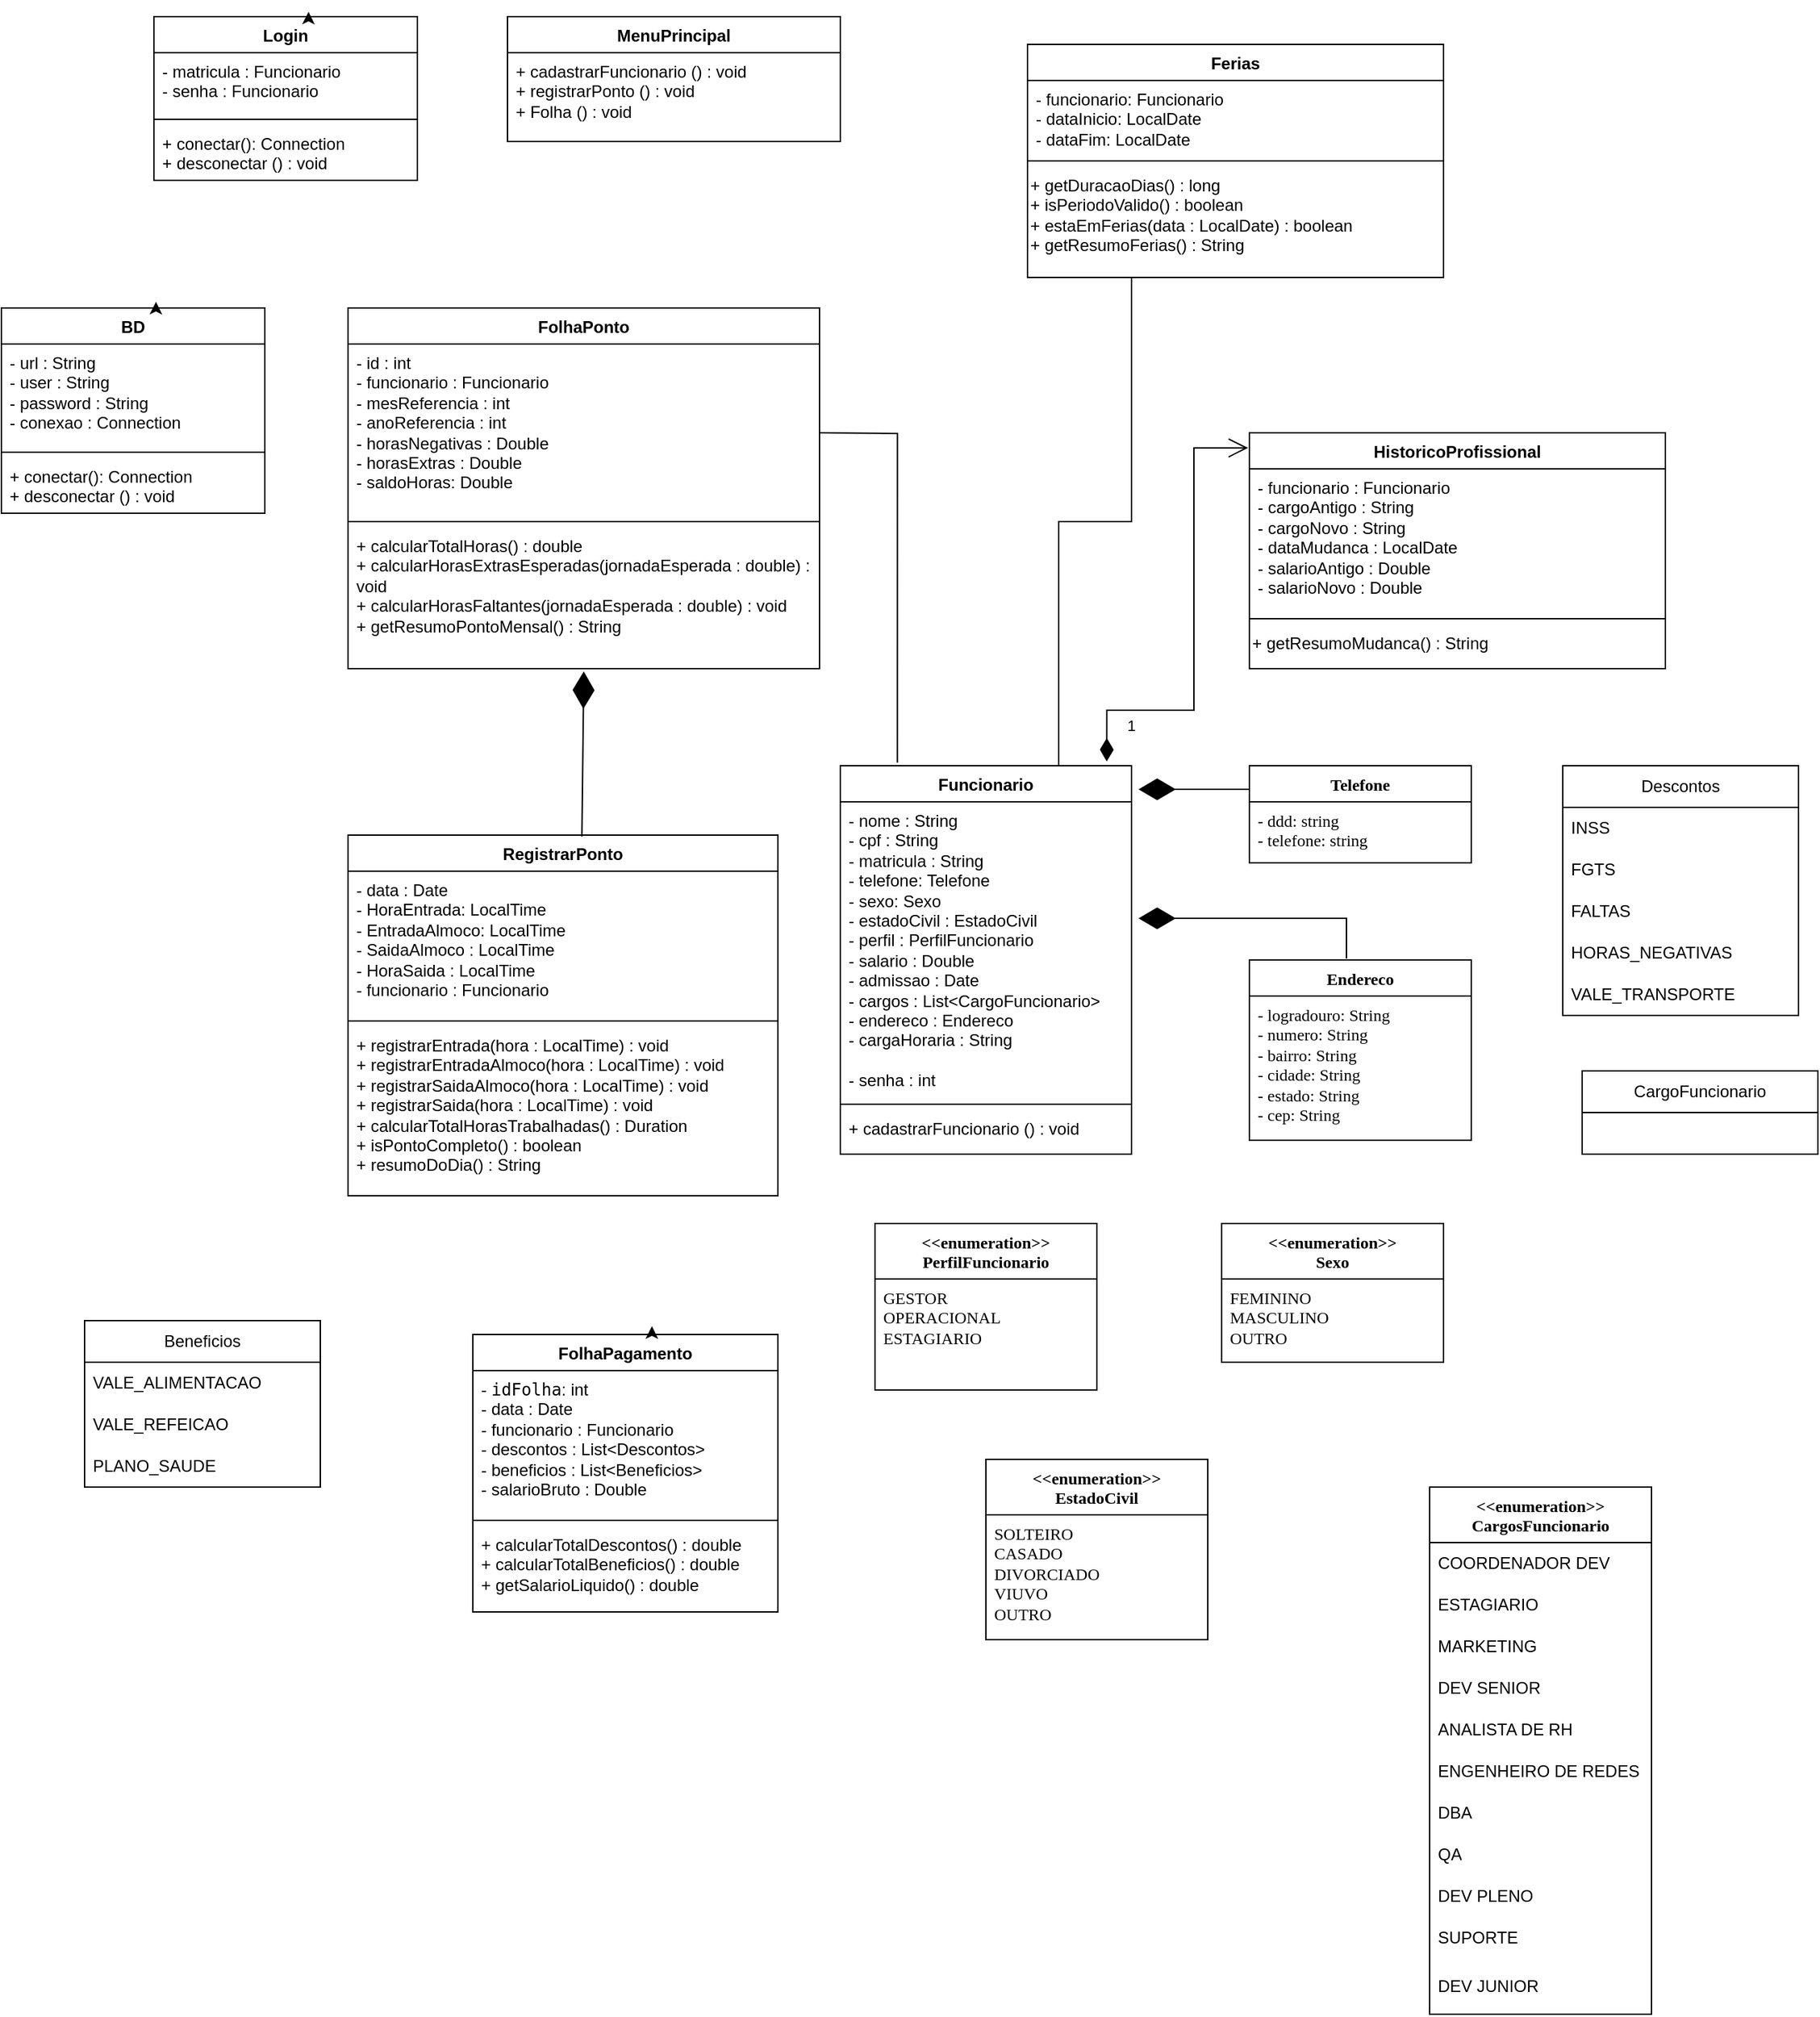 <mxfile version="27.1.3">
  <diagram name="Page-1" id="OlLUL_j-jiAq2gRQ2qnO">
    <mxGraphModel dx="1418" dy="1955" grid="1" gridSize="10" guides="1" tooltips="1" connect="1" arrows="1" fold="1" page="1" pageScale="1" pageWidth="827" pageHeight="1169" math="0" shadow="0">
      <root>
        <mxCell id="0" />
        <mxCell id="1" parent="0" />
        <mxCell id="1QEzw3IF1fQzTM4LyW4e-1" value="Funcionario" style="swimlane;fontStyle=1;align=center;verticalAlign=top;childLayout=stackLayout;horizontal=1;startSize=26;horizontalStack=0;resizeParent=1;resizeParentMax=0;resizeLast=0;collapsible=1;marginBottom=0;whiteSpace=wrap;html=1;" parent="1" vertex="1">
          <mxGeometry x="635" y="470" width="210" height="280" as="geometry">
            <mxRectangle x="414" y="440" width="100" height="30" as="alternateBounds" />
          </mxGeometry>
        </mxCell>
        <mxCell id="1QEzw3IF1fQzTM4LyW4e-2" value="- nome : String&lt;div&gt;- cpf : String&lt;/div&gt;&lt;div&gt;- matricula : String&lt;/div&gt;&lt;div&gt;- telefone: Telefone&lt;/div&gt;&lt;div&gt;- sexo: Sexo&lt;/div&gt;&lt;div&gt;- estadoCivil : EstadoCivil&lt;/div&gt;&lt;div&gt;- perfil : PerfilFuncionario&lt;/div&gt;&lt;div&gt;- salario : Double&lt;/div&gt;&lt;div&gt;- admissao : Date&lt;/div&gt;&lt;div&gt;- cargos : List&amp;lt;CargoFuncionario&amp;gt;&lt;/div&gt;&lt;div&gt;&lt;span style=&quot;background-color: transparent; color: light-dark(rgb(0, 0, 0), rgb(255, 255, 255));&quot;&gt;- endereco : Endereco&lt;/span&gt;&lt;/div&gt;&lt;div&gt;&lt;span style=&quot;background-color: transparent; color: light-dark(rgb(0, 0, 0), rgb(255, 255, 255));&quot;&gt;- cargaHoraria : String&lt;/span&gt;&lt;/div&gt;&lt;div&gt;&lt;br&gt;&lt;/div&gt;&lt;div&gt;- senha : int&lt;/div&gt;&lt;div&gt;&lt;br&gt;&lt;/div&gt;" style="text;strokeColor=none;fillColor=none;align=left;verticalAlign=top;spacingLeft=4;spacingRight=4;overflow=hidden;rotatable=0;points=[[0,0.5],[1,0.5]];portConstraint=eastwest;whiteSpace=wrap;html=1;" parent="1QEzw3IF1fQzTM4LyW4e-1" vertex="1">
          <mxGeometry y="26" width="210" height="214" as="geometry" />
        </mxCell>
        <mxCell id="1QEzw3IF1fQzTM4LyW4e-84" value="" style="line;strokeWidth=1;fillColor=none;align=left;verticalAlign=middle;spacingTop=-1;spacingLeft=3;spacingRight=3;rotatable=0;labelPosition=right;points=[];portConstraint=eastwest;strokeColor=inherit;" parent="1QEzw3IF1fQzTM4LyW4e-1" vertex="1">
          <mxGeometry y="240" width="210" height="8" as="geometry" />
        </mxCell>
        <mxCell id="1QEzw3IF1fQzTM4LyW4e-83" value="+ cadastrarFuncionario () : void" style="text;strokeColor=none;fillColor=none;align=left;verticalAlign=top;spacingLeft=4;spacingRight=4;overflow=hidden;rotatable=0;points=[[0,0.5],[1,0.5]];portConstraint=eastwest;whiteSpace=wrap;html=1;" parent="1QEzw3IF1fQzTM4LyW4e-1" vertex="1">
          <mxGeometry y="248" width="210" height="32" as="geometry" />
        </mxCell>
        <mxCell id="1QEzw3IF1fQzTM4LyW4e-3" value="RegistrarPonto" style="swimlane;fontStyle=1;align=center;verticalAlign=top;childLayout=stackLayout;horizontal=1;startSize=26;horizontalStack=0;resizeParent=1;resizeParentMax=0;resizeLast=0;collapsible=1;marginBottom=0;whiteSpace=wrap;html=1;" parent="1" vertex="1">
          <mxGeometry x="280" y="520" width="310" height="260" as="geometry" />
        </mxCell>
        <mxCell id="1QEzw3IF1fQzTM4LyW4e-4" value="&lt;div&gt;- data :&amp;nbsp;&lt;span style=&quot;background-color: transparent; color: light-dark(rgb(0, 0, 0), rgb(255, 255, 255));&quot;&gt;Date&lt;/span&gt;&lt;/div&gt;&lt;div&gt;- HoraEntrada: LocalTime&lt;/div&gt;&lt;div&gt;- EntradaAlmoco: LocalTime&lt;/div&gt;&lt;div&gt;- SaidaAlmoco : LocalTime&lt;/div&gt;&lt;div&gt;- HoraSaida : LocalTime&lt;/div&gt;&lt;div&gt;- funcionario : Funcionario&lt;/div&gt;" style="text;strokeColor=none;fillColor=none;align=left;verticalAlign=top;spacingLeft=4;spacingRight=4;overflow=hidden;rotatable=0;points=[[0,0.5],[1,0.5]];portConstraint=eastwest;whiteSpace=wrap;html=1;" parent="1QEzw3IF1fQzTM4LyW4e-3" vertex="1">
          <mxGeometry y="26" width="310" height="104" as="geometry" />
        </mxCell>
        <mxCell id="1QEzw3IF1fQzTM4LyW4e-75" value="" style="line;strokeWidth=1;fillColor=none;align=left;verticalAlign=middle;spacingTop=-1;spacingLeft=3;spacingRight=3;rotatable=0;labelPosition=right;points=[];portConstraint=eastwest;strokeColor=inherit;" parent="1QEzw3IF1fQzTM4LyW4e-3" vertex="1">
          <mxGeometry y="130" width="310" height="8" as="geometry" />
        </mxCell>
        <mxCell id="1QEzw3IF1fQzTM4LyW4e-74" value="&lt;div&gt;+ registrarEntrada(hora : LocalTime) : void&lt;/div&gt;&lt;div&gt;+ registrarEntradaAlmoco(hora : LocalTime) : void&lt;/div&gt;&lt;div&gt;+ registrarSaidaAlmoco(hora : LocalTime) : void&lt;/div&gt;&lt;div&gt;+ registrarSaida(hora : LocalTime) : void&lt;/div&gt;&lt;div&gt;+ calcularTotalHorasTrabalhadas() : Duration&lt;/div&gt;&lt;div&gt;&lt;span style=&quot;background-color: transparent; color: light-dark(rgb(0, 0, 0), rgb(255, 255, 255));&quot;&gt;+ isPontoCompleto() : boolean&lt;/span&gt;&lt;/div&gt;&lt;div&gt;+ resumoDoDia() : String&lt;/div&gt;" style="text;strokeColor=none;fillColor=none;align=left;verticalAlign=top;spacingLeft=4;spacingRight=4;overflow=hidden;rotatable=0;points=[[0,0.5],[1,0.5]];portConstraint=eastwest;whiteSpace=wrap;html=1;" parent="1QEzw3IF1fQzTM4LyW4e-3" vertex="1">
          <mxGeometry y="138" width="310" height="122" as="geometry" />
        </mxCell>
        <mxCell id="1QEzw3IF1fQzTM4LyW4e-5" value="MenuPrincipal" style="swimlane;fontStyle=1;align=center;verticalAlign=top;childLayout=stackLayout;horizontal=1;startSize=26;horizontalStack=0;resizeParent=1;resizeParentMax=0;resizeLast=0;collapsible=1;marginBottom=0;whiteSpace=wrap;html=1;" parent="1" vertex="1">
          <mxGeometry x="395" y="-70" width="240" height="90" as="geometry" />
        </mxCell>
        <mxCell id="1QEzw3IF1fQzTM4LyW4e-6" value="+ cadastrarFuncionario () : void&lt;div&gt;+ registrarPonto () : void&lt;/div&gt;&lt;div&gt;+ Folha () : void&lt;/div&gt;&lt;div&gt;&lt;div&gt;&lt;br&gt;&lt;/div&gt;&lt;/div&gt;" style="text;strokeColor=none;fillColor=none;align=left;verticalAlign=top;spacingLeft=4;spacingRight=4;overflow=hidden;rotatable=0;points=[[0,0.5],[1,0.5]];portConstraint=eastwest;whiteSpace=wrap;html=1;" parent="1QEzw3IF1fQzTM4LyW4e-5" vertex="1">
          <mxGeometry y="26" width="240" height="64" as="geometry" />
        </mxCell>
        <mxCell id="1QEzw3IF1fQzTM4LyW4e-7" value="BD" style="swimlane;fontStyle=1;align=center;verticalAlign=top;childLayout=stackLayout;horizontal=1;startSize=26;horizontalStack=0;resizeParent=1;resizeParentMax=0;resizeLast=0;collapsible=1;marginBottom=0;whiteSpace=wrap;html=1;" parent="1" vertex="1">
          <mxGeometry x="30" y="140" width="190" height="148" as="geometry" />
        </mxCell>
        <mxCell id="1QEzw3IF1fQzTM4LyW4e-8" value="- url : String&amp;nbsp;&lt;div&gt;- user : String&lt;/div&gt;&lt;div&gt;- password : String&lt;/div&gt;&lt;div&gt;- conexao : Connection&lt;/div&gt;" style="text;strokeColor=none;fillColor=none;align=left;verticalAlign=top;spacingLeft=4;spacingRight=4;overflow=hidden;rotatable=0;points=[[0,0.5],[1,0.5]];portConstraint=eastwest;whiteSpace=wrap;html=1;" parent="1QEzw3IF1fQzTM4LyW4e-7" vertex="1">
          <mxGeometry y="26" width="190" height="74" as="geometry" />
        </mxCell>
        <mxCell id="1QEzw3IF1fQzTM4LyW4e-9" value="" style="line;strokeWidth=1;fillColor=none;align=left;verticalAlign=middle;spacingTop=-1;spacingLeft=3;spacingRight=3;rotatable=0;labelPosition=right;points=[];portConstraint=eastwest;strokeColor=inherit;" parent="1QEzw3IF1fQzTM4LyW4e-7" vertex="1">
          <mxGeometry y="100" width="190" height="8" as="geometry" />
        </mxCell>
        <mxCell id="1QEzw3IF1fQzTM4LyW4e-10" value="" style="line;strokeWidth=1;fillColor=none;align=left;verticalAlign=middle;spacingTop=-1;spacingLeft=3;spacingRight=3;rotatable=0;labelPosition=right;points=[];portConstraint=eastwest;strokeColor=inherit;" parent="1QEzw3IF1fQzTM4LyW4e-7" vertex="1">
          <mxGeometry y="108" width="190" as="geometry" />
        </mxCell>
        <mxCell id="1QEzw3IF1fQzTM4LyW4e-11" value="+ conectar(): Connection&lt;div&gt;+ desconectar () : void&lt;/div&gt;" style="text;strokeColor=none;fillColor=none;align=left;verticalAlign=top;spacingLeft=4;spacingRight=4;overflow=hidden;rotatable=0;points=[[0,0.5],[1,0.5]];portConstraint=eastwest;whiteSpace=wrap;html=1;" parent="1QEzw3IF1fQzTM4LyW4e-7" vertex="1">
          <mxGeometry y="108" width="190" height="40" as="geometry" />
        </mxCell>
        <mxCell id="1QEzw3IF1fQzTM4LyW4e-14" style="edgeStyle=orthogonalEdgeStyle;rounded=0;orthogonalLoop=1;jettySize=auto;html=1;exitX=0.5;exitY=0;exitDx=0;exitDy=0;entryX=0.587;entryY=-0.03;entryDx=0;entryDy=0;entryPerimeter=0;" parent="1" source="1QEzw3IF1fQzTM4LyW4e-7" target="1QEzw3IF1fQzTM4LyW4e-7" edge="1">
          <mxGeometry relative="1" as="geometry" />
        </mxCell>
        <mxCell id="1QEzw3IF1fQzTM4LyW4e-15" value="Telefone" style="swimlane;fontStyle=1;align=center;verticalAlign=top;childLayout=stackLayout;horizontal=1;startSize=26;horizontalStack=0;resizeParent=1;resizeParentMax=0;resizeLast=0;collapsible=1;marginBottom=0;whiteSpace=wrap;html=1;fontFamily=Tahoma;fontColor=default;labelBackgroundColor=none;labelBorderColor=none;" parent="1" vertex="1">
          <mxGeometry x="929.999" y="470" width="160" height="70" as="geometry" />
        </mxCell>
        <mxCell id="1QEzw3IF1fQzTM4LyW4e-16" value="- ddd: string&lt;div&gt;- telefone: string&lt;/div&gt;" style="text;strokeColor=none;fillColor=none;align=left;verticalAlign=top;spacingLeft=4;spacingRight=4;overflow=hidden;rotatable=0;points=[[0,0.5],[1,0.5]];portConstraint=eastwest;whiteSpace=wrap;html=1;fontFamily=Tahoma;fontColor=default;labelBackgroundColor=none;labelBorderColor=none;" parent="1QEzw3IF1fQzTM4LyW4e-15" vertex="1">
          <mxGeometry y="26" width="160" height="44" as="geometry" />
        </mxCell>
        <mxCell id="1QEzw3IF1fQzTM4LyW4e-17" value="Endereco" style="swimlane;fontStyle=1;align=center;verticalAlign=top;childLayout=stackLayout;horizontal=1;startSize=26;horizontalStack=0;resizeParent=1;resizeParentMax=0;resizeLast=0;collapsible=1;marginBottom=0;whiteSpace=wrap;html=1;fontFamily=Tahoma;fontColor=default;labelBackgroundColor=none;labelBorderColor=none;" parent="1" vertex="1">
          <mxGeometry x="929.999" y="610" width="160" height="130" as="geometry" />
        </mxCell>
        <mxCell id="1QEzw3IF1fQzTM4LyW4e-18" value="&lt;div&gt;- logradouro: String&amp;nbsp;&amp;nbsp;&lt;/div&gt;&lt;div&gt;- numero: String&amp;nbsp;&amp;nbsp;&lt;/div&gt;&lt;div&gt;- bairro: String&amp;nbsp;&amp;nbsp;&lt;/div&gt;&lt;div&gt;- cidade: String&amp;nbsp;&amp;nbsp;&lt;/div&gt;&lt;div&gt;- estado: String&amp;nbsp;&amp;nbsp;&lt;/div&gt;&lt;div&gt;- cep: String&amp;nbsp;&amp;nbsp;&lt;/div&gt;" style="text;strokeColor=none;fillColor=none;align=left;verticalAlign=top;spacingLeft=4;spacingRight=4;overflow=hidden;rotatable=0;points=[[0,0.5],[1,0.5]];portConstraint=eastwest;whiteSpace=wrap;html=1;fontFamily=Tahoma;fontColor=default;labelBackgroundColor=none;labelBorderColor=none;" parent="1QEzw3IF1fQzTM4LyW4e-17" vertex="1">
          <mxGeometry y="26" width="160" height="104" as="geometry" />
        </mxCell>
        <mxCell id="1QEzw3IF1fQzTM4LyW4e-19" value="&amp;lt;&amp;lt;enumeration&amp;gt;&amp;gt;&lt;div&gt;PerfilFuncionario&lt;/div&gt;" style="swimlane;fontStyle=1;align=center;verticalAlign=top;childLayout=stackLayout;horizontal=1;startSize=40;horizontalStack=0;resizeParent=1;resizeParentMax=0;resizeLast=0;collapsible=1;marginBottom=0;whiteSpace=wrap;html=1;fontFamily=Tahoma;fontColor=default;labelBackgroundColor=none;labelBorderColor=none;" parent="1" vertex="1">
          <mxGeometry x="660" y="800" width="160" height="120" as="geometry" />
        </mxCell>
        <mxCell id="1QEzw3IF1fQzTM4LyW4e-20" value="GESTOR&lt;div&gt;OPERACIONAL&lt;/div&gt;&lt;div&gt;ESTAGIARIO&lt;/div&gt;" style="text;strokeColor=none;fillColor=none;align=left;verticalAlign=top;spacingLeft=4;spacingRight=4;overflow=hidden;rotatable=0;points=[[0,0.5],[1,0.5]];portConstraint=eastwest;whiteSpace=wrap;html=1;fontFamily=Tahoma;fontColor=default;labelBackgroundColor=none;labelBorderColor=none;" parent="1QEzw3IF1fQzTM4LyW4e-19" vertex="1">
          <mxGeometry y="40" width="160" height="80" as="geometry" />
        </mxCell>
        <mxCell id="1QEzw3IF1fQzTM4LyW4e-21" value="&amp;lt;&amp;lt;enumeration&amp;gt;&amp;gt;&lt;div&gt;EstadoCivil&lt;/div&gt;" style="swimlane;fontStyle=1;align=center;verticalAlign=top;childLayout=stackLayout;horizontal=1;startSize=40;horizontalStack=0;resizeParent=1;resizeParentMax=0;resizeLast=0;collapsible=1;marginBottom=0;whiteSpace=wrap;html=1;fontFamily=Tahoma;fontColor=default;labelBackgroundColor=none;labelBorderColor=none;" parent="1" vertex="1">
          <mxGeometry x="740" y="970" width="160" height="130" as="geometry" />
        </mxCell>
        <mxCell id="1QEzw3IF1fQzTM4LyW4e-22" value="SOLTEIRO&lt;div&gt;CASADO&lt;/div&gt;&lt;div&gt;DIVORCIADO&lt;/div&gt;&lt;div&gt;VIUVO&lt;/div&gt;&lt;div&gt;OUTRO&lt;/div&gt;&lt;div&gt;&lt;br&gt;&lt;/div&gt;" style="text;strokeColor=none;fillColor=none;align=left;verticalAlign=top;spacingLeft=4;spacingRight=4;overflow=hidden;rotatable=0;points=[[0,0.5],[1,0.5]];portConstraint=eastwest;whiteSpace=wrap;html=1;fontFamily=Tahoma;fontColor=default;labelBackgroundColor=none;labelBorderColor=none;" parent="1QEzw3IF1fQzTM4LyW4e-21" vertex="1">
          <mxGeometry y="40" width="160" height="90" as="geometry" />
        </mxCell>
        <mxCell id="1QEzw3IF1fQzTM4LyW4e-23" value="&amp;lt;&amp;lt;enumeration&amp;gt;&amp;gt;&lt;div&gt;Sexo&lt;/div&gt;" style="swimlane;fontStyle=1;align=center;verticalAlign=top;childLayout=stackLayout;horizontal=1;startSize=40;horizontalStack=0;resizeParent=1;resizeParentMax=0;resizeLast=0;collapsible=1;marginBottom=0;whiteSpace=wrap;html=1;fontFamily=Tahoma;fontColor=default;labelBackgroundColor=none;labelBorderColor=none;" parent="1" vertex="1">
          <mxGeometry x="910" y="800" width="160" height="100" as="geometry" />
        </mxCell>
        <mxCell id="1QEzw3IF1fQzTM4LyW4e-24" value="FEMININO&lt;div&gt;MASCULINO&lt;/div&gt;&lt;div&gt;OUTRO&lt;/div&gt;" style="text;strokeColor=none;fillColor=none;align=left;verticalAlign=top;spacingLeft=4;spacingRight=4;overflow=hidden;rotatable=0;points=[[0,0.5],[1,0.5]];portConstraint=eastwest;whiteSpace=wrap;html=1;fontFamily=Tahoma;fontColor=default;labelBackgroundColor=none;labelBorderColor=none;" parent="1QEzw3IF1fQzTM4LyW4e-23" vertex="1">
          <mxGeometry y="40" width="160" height="60" as="geometry" />
        </mxCell>
        <mxCell id="1QEzw3IF1fQzTM4LyW4e-25" value="Login" style="swimlane;fontStyle=1;align=center;verticalAlign=top;childLayout=stackLayout;horizontal=1;startSize=26;horizontalStack=0;resizeParent=1;resizeParentMax=0;resizeLast=0;collapsible=1;marginBottom=0;whiteSpace=wrap;html=1;" parent="1" vertex="1">
          <mxGeometry x="140" y="-70" width="190" height="118" as="geometry" />
        </mxCell>
        <mxCell id="1QEzw3IF1fQzTM4LyW4e-26" value="- matricula : Funcionario&lt;div&gt;- senha : Funcionario&lt;/div&gt;" style="text;strokeColor=none;fillColor=none;align=left;verticalAlign=top;spacingLeft=4;spacingRight=4;overflow=hidden;rotatable=0;points=[[0,0.5],[1,0.5]];portConstraint=eastwest;whiteSpace=wrap;html=1;" parent="1QEzw3IF1fQzTM4LyW4e-25" vertex="1">
          <mxGeometry y="26" width="190" height="44" as="geometry" />
        </mxCell>
        <mxCell id="1QEzw3IF1fQzTM4LyW4e-27" value="" style="line;strokeWidth=1;fillColor=none;align=left;verticalAlign=middle;spacingTop=-1;spacingLeft=3;spacingRight=3;rotatable=0;labelPosition=right;points=[];portConstraint=eastwest;strokeColor=inherit;" parent="1QEzw3IF1fQzTM4LyW4e-25" vertex="1">
          <mxGeometry y="70" width="190" height="8" as="geometry" />
        </mxCell>
        <mxCell id="1QEzw3IF1fQzTM4LyW4e-28" value="" style="line;strokeWidth=1;fillColor=none;align=left;verticalAlign=middle;spacingTop=-1;spacingLeft=3;spacingRight=3;rotatable=0;labelPosition=right;points=[];portConstraint=eastwest;strokeColor=inherit;" parent="1QEzw3IF1fQzTM4LyW4e-25" vertex="1">
          <mxGeometry y="78" width="190" as="geometry" />
        </mxCell>
        <mxCell id="1QEzw3IF1fQzTM4LyW4e-29" value="+ conectar(): Connection&lt;div&gt;+ desconectar () : void&lt;/div&gt;" style="text;strokeColor=none;fillColor=none;align=left;verticalAlign=top;spacingLeft=4;spacingRight=4;overflow=hidden;rotatable=0;points=[[0,0.5],[1,0.5]];portConstraint=eastwest;whiteSpace=wrap;html=1;" parent="1QEzw3IF1fQzTM4LyW4e-25" vertex="1">
          <mxGeometry y="78" width="190" height="40" as="geometry" />
        </mxCell>
        <mxCell id="1QEzw3IF1fQzTM4LyW4e-30" style="edgeStyle=orthogonalEdgeStyle;rounded=0;orthogonalLoop=1;jettySize=auto;html=1;exitX=0.5;exitY=0;exitDx=0;exitDy=0;entryX=0.587;entryY=-0.03;entryDx=0;entryDy=0;entryPerimeter=0;" parent="1" source="1QEzw3IF1fQzTM4LyW4e-25" target="1QEzw3IF1fQzTM4LyW4e-25" edge="1">
          <mxGeometry relative="1" as="geometry" />
        </mxCell>
        <mxCell id="1QEzw3IF1fQzTM4LyW4e-31" value="CargoFuncionario" style="swimlane;fontStyle=0;childLayout=stackLayout;horizontal=1;startSize=30;horizontalStack=0;resizeParent=1;resizeParentMax=0;resizeLast=0;collapsible=1;marginBottom=0;whiteSpace=wrap;html=1;" parent="1" vertex="1">
          <mxGeometry x="1170" y="690" width="170" height="60" as="geometry" />
        </mxCell>
        <mxCell id="1QEzw3IF1fQzTM4LyW4e-43" value="FolhaPagamento" style="swimlane;fontStyle=1;align=center;verticalAlign=top;childLayout=stackLayout;horizontal=1;startSize=26;horizontalStack=0;resizeParent=1;resizeParentMax=0;resizeLast=0;collapsible=1;marginBottom=0;whiteSpace=wrap;html=1;" parent="1" vertex="1">
          <mxGeometry x="370" y="880.0" width="220" height="200" as="geometry" />
        </mxCell>
        <mxCell id="1QEzw3IF1fQzTM4LyW4e-55" value="-&amp;nbsp;&lt;code data-end=&quot;777&quot; data-start=&quot;768&quot;&gt;idFolha&lt;/code&gt;: int&lt;div&gt;- data : Date&lt;/div&gt;&lt;div&gt;- funcionario : Funcionario&lt;/div&gt;&lt;div&gt;&lt;span style=&quot;background-color: transparent; color: light-dark(rgb(0, 0, 0), rgb(255, 255, 255));&quot;&gt;- descontos : List&amp;lt;Descontos&amp;gt;&lt;/span&gt;&lt;/div&gt;&lt;div&gt;- beneficios : List&amp;lt;Beneficios&amp;gt;&lt;/div&gt;&lt;div&gt;- salarioBruto : Double&lt;/div&gt;" style="text;strokeColor=none;fillColor=none;align=left;verticalAlign=top;spacingLeft=4;spacingRight=4;overflow=hidden;rotatable=0;points=[[0,0.5],[1,0.5]];portConstraint=eastwest;whiteSpace=wrap;html=1;" parent="1QEzw3IF1fQzTM4LyW4e-43" vertex="1">
          <mxGeometry y="26" width="220" height="104" as="geometry" />
        </mxCell>
        <mxCell id="1QEzw3IF1fQzTM4LyW4e-45" value="" style="line;strokeWidth=1;fillColor=none;align=left;verticalAlign=middle;spacingTop=-1;spacingLeft=3;spacingRight=3;rotatable=0;labelPosition=right;points=[];portConstraint=eastwest;strokeColor=inherit;" parent="1QEzw3IF1fQzTM4LyW4e-43" vertex="1">
          <mxGeometry y="130" width="220" height="8" as="geometry" />
        </mxCell>
        <mxCell id="1QEzw3IF1fQzTM4LyW4e-46" value="" style="line;strokeWidth=1;fillColor=none;align=left;verticalAlign=middle;spacingTop=-1;spacingLeft=3;spacingRight=3;rotatable=0;labelPosition=right;points=[];portConstraint=eastwest;strokeColor=inherit;" parent="1QEzw3IF1fQzTM4LyW4e-43" vertex="1">
          <mxGeometry y="138" width="220" as="geometry" />
        </mxCell>
        <mxCell id="1QEzw3IF1fQzTM4LyW4e-47" value="&lt;div&gt;+ calcularTotalDescontos() : double&lt;/div&gt;&lt;div&gt;+ calcularTotalBeneficios() : double&lt;/div&gt;&lt;div&gt;+ getSalarioLiquido() : double&lt;/div&gt;" style="text;strokeColor=none;fillColor=none;align=left;verticalAlign=top;spacingLeft=4;spacingRight=4;overflow=hidden;rotatable=0;points=[[0,0.5],[1,0.5]];portConstraint=eastwest;whiteSpace=wrap;html=1;" parent="1QEzw3IF1fQzTM4LyW4e-43" vertex="1">
          <mxGeometry y="138" width="220" height="62" as="geometry" />
        </mxCell>
        <mxCell id="1QEzw3IF1fQzTM4LyW4e-48" style="edgeStyle=orthogonalEdgeStyle;rounded=0;orthogonalLoop=1;jettySize=auto;html=1;exitX=0.5;exitY=0;exitDx=0;exitDy=0;entryX=0.587;entryY=-0.03;entryDx=0;entryDy=0;entryPerimeter=0;" parent="1" source="1QEzw3IF1fQzTM4LyW4e-43" target="1QEzw3IF1fQzTM4LyW4e-43" edge="1">
          <mxGeometry relative="1" as="geometry" />
        </mxCell>
        <mxCell id="1QEzw3IF1fQzTM4LyW4e-56" value="Beneficios" style="swimlane;fontStyle=0;childLayout=stackLayout;horizontal=1;startSize=30;horizontalStack=0;resizeParent=1;resizeParentMax=0;resizeLast=0;collapsible=1;marginBottom=0;whiteSpace=wrap;html=1;" parent="1" vertex="1">
          <mxGeometry x="90" y="870" width="170" height="120" as="geometry" />
        </mxCell>
        <mxCell id="1QEzw3IF1fQzTM4LyW4e-61" value="VALE_ALIMENTACAO" style="text;strokeColor=none;fillColor=none;align=left;verticalAlign=middle;spacingLeft=4;spacingRight=4;overflow=hidden;points=[[0,0.5],[1,0.5]];portConstraint=eastwest;rotatable=0;whiteSpace=wrap;html=1;" parent="1QEzw3IF1fQzTM4LyW4e-56" vertex="1">
          <mxGeometry y="30" width="170" height="30" as="geometry" />
        </mxCell>
        <mxCell id="1QEzw3IF1fQzTM4LyW4e-62" value="VALE_REFEICAO" style="text;strokeColor=none;fillColor=none;align=left;verticalAlign=middle;spacingLeft=4;spacingRight=4;overflow=hidden;points=[[0,0.5],[1,0.5]];portConstraint=eastwest;rotatable=0;whiteSpace=wrap;html=1;" parent="1QEzw3IF1fQzTM4LyW4e-56" vertex="1">
          <mxGeometry y="60" width="170" height="30" as="geometry" />
        </mxCell>
        <mxCell id="1QEzw3IF1fQzTM4LyW4e-64" value="PLANO_SAUDE" style="text;strokeColor=none;fillColor=none;align=left;verticalAlign=middle;spacingLeft=4;spacingRight=4;overflow=hidden;points=[[0,0.5],[1,0.5]];portConstraint=eastwest;rotatable=0;whiteSpace=wrap;html=1;" parent="1QEzw3IF1fQzTM4LyW4e-56" vertex="1">
          <mxGeometry y="90" width="170" height="30" as="geometry" />
        </mxCell>
        <mxCell id="1QEzw3IF1fQzTM4LyW4e-68" value="Descontos" style="swimlane;fontStyle=0;childLayout=stackLayout;horizontal=1;startSize=30;horizontalStack=0;resizeParent=1;resizeParentMax=0;resizeLast=0;collapsible=1;marginBottom=0;whiteSpace=wrap;html=1;" parent="1" vertex="1">
          <mxGeometry x="1156" y="470" width="170" height="180" as="geometry" />
        </mxCell>
        <mxCell id="1QEzw3IF1fQzTM4LyW4e-69" value="INSS" style="text;strokeColor=none;fillColor=none;align=left;verticalAlign=middle;spacingLeft=4;spacingRight=4;overflow=hidden;points=[[0,0.5],[1,0.5]];portConstraint=eastwest;rotatable=0;whiteSpace=wrap;html=1;" parent="1QEzw3IF1fQzTM4LyW4e-68" vertex="1">
          <mxGeometry y="30" width="170" height="30" as="geometry" />
        </mxCell>
        <mxCell id="1QEzw3IF1fQzTM4LyW4e-70" value="FGTS" style="text;strokeColor=none;fillColor=none;align=left;verticalAlign=middle;spacingLeft=4;spacingRight=4;overflow=hidden;points=[[0,0.5],[1,0.5]];portConstraint=eastwest;rotatable=0;whiteSpace=wrap;html=1;" parent="1QEzw3IF1fQzTM4LyW4e-68" vertex="1">
          <mxGeometry y="60" width="170" height="30" as="geometry" />
        </mxCell>
        <mxCell id="1QEzw3IF1fQzTM4LyW4e-71" value="FALTAS" style="text;strokeColor=none;fillColor=none;align=left;verticalAlign=middle;spacingLeft=4;spacingRight=4;overflow=hidden;points=[[0,0.5],[1,0.5]];portConstraint=eastwest;rotatable=0;whiteSpace=wrap;html=1;" parent="1QEzw3IF1fQzTM4LyW4e-68" vertex="1">
          <mxGeometry y="90" width="170" height="30" as="geometry" />
        </mxCell>
        <mxCell id="1QEzw3IF1fQzTM4LyW4e-73" value="HORAS_NEGATIVAS" style="text;strokeColor=none;fillColor=none;align=left;verticalAlign=middle;spacingLeft=4;spacingRight=4;overflow=hidden;points=[[0,0.5],[1,0.5]];portConstraint=eastwest;rotatable=0;whiteSpace=wrap;html=1;" parent="1QEzw3IF1fQzTM4LyW4e-68" vertex="1">
          <mxGeometry y="120" width="170" height="30" as="geometry" />
        </mxCell>
        <mxCell id="-fNFqwZw_bHxi4s_tp74-3" value="VALE_TRANSPORTE" style="text;strokeColor=none;fillColor=none;align=left;verticalAlign=middle;spacingLeft=4;spacingRight=4;overflow=hidden;points=[[0,0.5],[1,0.5]];portConstraint=eastwest;rotatable=0;whiteSpace=wrap;html=1;" parent="1QEzw3IF1fQzTM4LyW4e-68" vertex="1">
          <mxGeometry y="150" width="170" height="30" as="geometry" />
        </mxCell>
        <mxCell id="1QEzw3IF1fQzTM4LyW4e-85" value="Ferias" style="swimlane;fontStyle=1;align=center;verticalAlign=top;childLayout=stackLayout;horizontal=1;startSize=26;horizontalStack=0;resizeParent=1;resizeParentMax=0;resizeLast=0;collapsible=1;marginBottom=0;whiteSpace=wrap;html=1;" parent="1" vertex="1">
          <mxGeometry x="770" y="-50" width="300" height="168" as="geometry" />
        </mxCell>
        <mxCell id="1QEzw3IF1fQzTM4LyW4e-86" value="- funcionario: Funcionario&lt;div&gt;-&amp;nbsp;dataInicio: LocalDate&lt;/div&gt;&lt;div&gt;-&amp;nbsp;dataFim: LocalDate&lt;/div&gt;" style="text;strokeColor=none;fillColor=none;align=left;verticalAlign=top;spacingLeft=4;spacingRight=4;overflow=hidden;rotatable=0;points=[[0,0.5],[1,0.5]];portConstraint=eastwest;whiteSpace=wrap;html=1;" parent="1QEzw3IF1fQzTM4LyW4e-85" vertex="1">
          <mxGeometry y="26" width="300" height="54" as="geometry" />
        </mxCell>
        <mxCell id="1QEzw3IF1fQzTM4LyW4e-87" value="" style="line;strokeWidth=1;fillColor=none;align=left;verticalAlign=middle;spacingTop=-1;spacingLeft=3;spacingRight=3;rotatable=0;labelPosition=right;points=[];portConstraint=eastwest;strokeColor=inherit;" parent="1QEzw3IF1fQzTM4LyW4e-85" vertex="1">
          <mxGeometry y="80" width="300" height="8" as="geometry" />
        </mxCell>
        <mxCell id="1QEzw3IF1fQzTM4LyW4e-89" value="+ getDuracaoDias() : long&#xa;+ isPeriodoValido() : boolean&#xa;+ estaEmFerias(data : LocalDate) : boolean&#xa;+ getResumoFerias() : String" style="text;whiteSpace=wrap;" parent="1QEzw3IF1fQzTM4LyW4e-85" vertex="1">
          <mxGeometry y="88" width="300" height="80" as="geometry" />
        </mxCell>
        <mxCell id="1QEzw3IF1fQzTM4LyW4e-90" value="&lt;div&gt;HistoricoProfissional&lt;/div&gt;" style="swimlane;fontStyle=1;align=center;verticalAlign=top;childLayout=stackLayout;horizontal=1;startSize=26;horizontalStack=0;resizeParent=1;resizeParentMax=0;resizeLast=0;collapsible=1;marginBottom=0;whiteSpace=wrap;html=1;" parent="1" vertex="1">
          <mxGeometry x="930" y="230" width="300" height="170" as="geometry" />
        </mxCell>
        <mxCell id="1QEzw3IF1fQzTM4LyW4e-91" value="&lt;div&gt;- funcionario : Funcionario&lt;/div&gt;&lt;div&gt;- cargoAntigo : String&lt;/div&gt;&lt;div&gt;- cargoNovo : String&lt;/div&gt;&lt;div&gt;- dataMudanca : LocalDate&lt;/div&gt;&lt;div&gt;- salarioAntigo : Double&lt;/div&gt;&lt;div&gt;- salarioNovo : Double&lt;/div&gt;" style="text;strokeColor=none;fillColor=none;align=left;verticalAlign=top;spacingLeft=4;spacingRight=4;overflow=hidden;rotatable=0;points=[[0,0.5],[1,0.5]];portConstraint=eastwest;whiteSpace=wrap;html=1;" parent="1QEzw3IF1fQzTM4LyW4e-90" vertex="1">
          <mxGeometry y="26" width="300" height="104" as="geometry" />
        </mxCell>
        <mxCell id="1QEzw3IF1fQzTM4LyW4e-92" value="" style="line;strokeWidth=1;fillColor=none;align=left;verticalAlign=middle;spacingTop=-1;spacingLeft=3;spacingRight=3;rotatable=0;labelPosition=right;points=[];portConstraint=eastwest;strokeColor=inherit;" parent="1QEzw3IF1fQzTM4LyW4e-90" vertex="1">
          <mxGeometry y="130" width="300" height="8" as="geometry" />
        </mxCell>
        <mxCell id="1QEzw3IF1fQzTM4LyW4e-93" value="+ getResumoMudanca() : String" style="text;whiteSpace=wrap;" parent="1QEzw3IF1fQzTM4LyW4e-90" vertex="1">
          <mxGeometry y="138" width="300" height="32" as="geometry" />
        </mxCell>
        <mxCell id="1QEzw3IF1fQzTM4LyW4e-94" value="FolhaPonto" style="swimlane;fontStyle=1;align=center;verticalAlign=top;childLayout=stackLayout;horizontal=1;startSize=26;horizontalStack=0;resizeParent=1;resizeParentMax=0;resizeLast=0;collapsible=1;marginBottom=0;whiteSpace=wrap;html=1;" parent="1" vertex="1">
          <mxGeometry x="280" y="140" width="340" height="260" as="geometry" />
        </mxCell>
        <mxCell id="1QEzw3IF1fQzTM4LyW4e-95" value="&lt;div&gt;- id : int&lt;/div&gt;&lt;div&gt;- funcionario : Funcionario&lt;/div&gt;&lt;div&gt;- mesReferencia : int&lt;/div&gt;&lt;div&gt;- anoReferencia : int&lt;/div&gt;&lt;div&gt;&lt;span style=&quot;background-color: transparent; color: light-dark(rgb(0, 0, 0), rgb(255, 255, 255));&quot;&gt;- horasNegativas : Double&lt;/span&gt;&lt;/div&gt;&lt;div&gt;&lt;div&gt;&lt;span style=&quot;background-color: transparent; color: light-dark(rgb(0, 0, 0), rgb(255, 255, 255));&quot;&gt;- horasExtras : Double&lt;/span&gt;&lt;/div&gt;&lt;div&gt;&lt;span style=&quot;background-color: transparent; color: light-dark(rgb(0, 0, 0), rgb(255, 255, 255));&quot;&gt;-&amp;nbsp;&lt;/span&gt;&lt;span style=&quot;background-color: transparent; color: light-dark(rgb(0, 0, 0), rgb(255, 255, 255));&quot;&gt;saldoHoras: Double&lt;/span&gt;&lt;/div&gt;&lt;/div&gt;" style="text;strokeColor=none;fillColor=none;align=left;verticalAlign=top;spacingLeft=4;spacingRight=4;overflow=hidden;rotatable=0;points=[[0,0.5],[1,0.5]];portConstraint=eastwest;whiteSpace=wrap;html=1;" parent="1QEzw3IF1fQzTM4LyW4e-94" vertex="1">
          <mxGeometry y="26" width="340" height="124" as="geometry" />
        </mxCell>
        <mxCell id="1QEzw3IF1fQzTM4LyW4e-96" value="" style="line;strokeWidth=1;fillColor=none;align=left;verticalAlign=middle;spacingTop=-1;spacingLeft=3;spacingRight=3;rotatable=0;labelPosition=right;points=[];portConstraint=eastwest;strokeColor=inherit;" parent="1QEzw3IF1fQzTM4LyW4e-94" vertex="1">
          <mxGeometry y="150" width="340" height="8" as="geometry" />
        </mxCell>
        <mxCell id="1QEzw3IF1fQzTM4LyW4e-97" value="&lt;div&gt;+ calcularTotalHoras() : double&lt;/div&gt;&lt;div&gt;+ calcularHorasExtrasEsperadas(jornadaEsperada : double) : void&lt;/div&gt;&lt;div&gt;+ calcularHorasFaltantes(jornadaEsperada : double) : void&lt;/div&gt;&lt;div&gt;+ getResumoPontoMensal() : String&lt;/div&gt;" style="text;strokeColor=none;fillColor=none;align=left;verticalAlign=top;spacingLeft=4;spacingRight=4;overflow=hidden;rotatable=0;points=[[0,0.5],[1,0.5]];portConstraint=eastwest;whiteSpace=wrap;html=1;" parent="1QEzw3IF1fQzTM4LyW4e-94" vertex="1">
          <mxGeometry y="158" width="340" height="102" as="geometry" />
        </mxCell>
        <mxCell id="1QEzw3IF1fQzTM4LyW4e-98" value="" style="endArrow=none;html=1;edgeStyle=orthogonalEdgeStyle;rounded=0;entryX=0.196;entryY=-0.008;entryDx=0;entryDy=0;entryPerimeter=0;" parent="1" target="1QEzw3IF1fQzTM4LyW4e-1" edge="1">
          <mxGeometry relative="1" as="geometry">
            <mxPoint x="620" y="230" as="sourcePoint" />
            <mxPoint x="780" y="230" as="targetPoint" />
          </mxGeometry>
        </mxCell>
        <mxCell id="1QEzw3IF1fQzTM4LyW4e-101" value="" style="endArrow=diamondThin;endFill=1;endSize=24;html=1;rounded=0;entryX=0.5;entryY=1.02;entryDx=0;entryDy=0;entryPerimeter=0;exitX=0.544;exitY=0.004;exitDx=0;exitDy=0;exitPerimeter=0;" parent="1" source="1QEzw3IF1fQzTM4LyW4e-3" target="1QEzw3IF1fQzTM4LyW4e-97" edge="1">
          <mxGeometry width="160" relative="1" as="geometry">
            <mxPoint x="280" y="490" as="sourcePoint" />
            <mxPoint x="440" y="490" as="targetPoint" />
          </mxGeometry>
        </mxCell>
        <mxCell id="1QEzw3IF1fQzTM4LyW4e-104" value="" style="endArrow=diamondThin;endFill=1;endSize=24;html=1;rounded=0;" parent="1" edge="1">
          <mxGeometry width="160" relative="1" as="geometry">
            <mxPoint x="930" y="487" as="sourcePoint" />
            <mxPoint x="850" y="487" as="targetPoint" />
          </mxGeometry>
        </mxCell>
        <mxCell id="1QEzw3IF1fQzTM4LyW4e-105" value="" style="endArrow=diamondThin;endFill=1;endSize=24;html=1;rounded=0;" parent="1" edge="1">
          <mxGeometry width="160" relative="1" as="geometry">
            <mxPoint x="1000" y="609" as="sourcePoint" />
            <mxPoint x="850" y="580" as="targetPoint" />
            <Array as="points">
              <mxPoint x="1000" y="580" />
            </Array>
          </mxGeometry>
        </mxCell>
        <mxCell id="1QEzw3IF1fQzTM4LyW4e-106" value="" style="endArrow=none;html=1;edgeStyle=orthogonalEdgeStyle;rounded=0;exitX=0.75;exitY=0;exitDx=0;exitDy=0;entryX=0.25;entryY=1;entryDx=0;entryDy=0;" parent="1" source="1QEzw3IF1fQzTM4LyW4e-1" target="1QEzw3IF1fQzTM4LyW4e-89" edge="1">
          <mxGeometry relative="1" as="geometry">
            <mxPoint x="780" y="340" as="sourcePoint" />
            <mxPoint x="940" y="340" as="targetPoint" />
          </mxGeometry>
        </mxCell>
        <mxCell id="1QEzw3IF1fQzTM4LyW4e-109" value="1" style="endArrow=open;html=1;endSize=12;startArrow=diamondThin;startSize=14;startFill=1;edgeStyle=orthogonalEdgeStyle;align=left;verticalAlign=bottom;rounded=0;exitX=0.915;exitY=-0.011;exitDx=0;exitDy=0;exitPerimeter=0;entryX=-0.003;entryY=0.064;entryDx=0;entryDy=0;entryPerimeter=0;" parent="1" source="1QEzw3IF1fQzTM4LyW4e-1" target="1QEzw3IF1fQzTM4LyW4e-90" edge="1">
          <mxGeometry x="-0.897" y="-13" relative="1" as="geometry">
            <mxPoint x="800" y="456.92" as="sourcePoint" />
            <mxPoint x="908.31" y="230.03" as="targetPoint" />
            <Array as="points">
              <mxPoint x="827" y="430" />
              <mxPoint x="890" y="430" />
              <mxPoint x="890" y="241" />
            </Array>
            <mxPoint as="offset" />
          </mxGeometry>
        </mxCell>
        <mxCell id="p18vVVUC3Geevr5bM-kP-1" value="&amp;lt;&amp;lt;enumeration&amp;gt;&amp;gt;&lt;div&gt;CargosFuncionario&lt;/div&gt;" style="swimlane;fontStyle=1;align=center;verticalAlign=top;childLayout=stackLayout;horizontal=1;startSize=40;horizontalStack=0;resizeParent=1;resizeParentMax=0;resizeLast=0;collapsible=1;marginBottom=0;whiteSpace=wrap;html=1;fontFamily=Tahoma;fontColor=default;labelBackgroundColor=none;labelBorderColor=none;" vertex="1" parent="1">
          <mxGeometry x="1060" y="990" width="160" height="380" as="geometry">
            <mxRectangle x="1060" y="990" width="140" height="40" as="alternateBounds" />
          </mxGeometry>
        </mxCell>
        <mxCell id="1QEzw3IF1fQzTM4LyW4e-40" value="COORDENADOR DEV" style="text;strokeColor=none;fillColor=none;align=left;verticalAlign=middle;spacingLeft=4;spacingRight=4;overflow=hidden;points=[[0,0.5],[1,0.5]];portConstraint=eastwest;rotatable=0;whiteSpace=wrap;html=1;" parent="p18vVVUC3Geevr5bM-kP-1" vertex="1">
          <mxGeometry y="40" width="160" height="30" as="geometry" />
        </mxCell>
        <mxCell id="1QEzw3IF1fQzTM4LyW4e-35" value="ESTAGIARIO" style="text;strokeColor=none;fillColor=none;align=left;verticalAlign=middle;spacingLeft=4;spacingRight=4;overflow=hidden;points=[[0,0.5],[1,0.5]];portConstraint=eastwest;rotatable=0;whiteSpace=wrap;html=1;" parent="p18vVVUC3Geevr5bM-kP-1" vertex="1">
          <mxGeometry y="70" width="160" height="30" as="geometry" />
        </mxCell>
        <mxCell id="1QEzw3IF1fQzTM4LyW4e-38" value="MARKETING" style="text;strokeColor=none;fillColor=none;align=left;verticalAlign=middle;spacingLeft=4;spacingRight=4;overflow=hidden;points=[[0,0.5],[1,0.5]];portConstraint=eastwest;rotatable=0;whiteSpace=wrap;html=1;" parent="p18vVVUC3Geevr5bM-kP-1" vertex="1">
          <mxGeometry y="100" width="160" height="30" as="geometry" />
        </mxCell>
        <mxCell id="1QEzw3IF1fQzTM4LyW4e-34" value="DEV SENIOR" style="text;strokeColor=none;fillColor=none;align=left;verticalAlign=middle;spacingLeft=4;spacingRight=4;overflow=hidden;points=[[0,0.5],[1,0.5]];portConstraint=eastwest;rotatable=0;whiteSpace=wrap;html=1;" parent="p18vVVUC3Geevr5bM-kP-1" vertex="1">
          <mxGeometry y="130" width="160" height="30" as="geometry" />
        </mxCell>
        <mxCell id="1QEzw3IF1fQzTM4LyW4e-36" value="ANALISTA DE RH" style="text;strokeColor=none;fillColor=none;align=left;verticalAlign=middle;spacingLeft=4;spacingRight=4;overflow=hidden;points=[[0,0.5],[1,0.5]];portConstraint=eastwest;rotatable=0;whiteSpace=wrap;html=1;" parent="p18vVVUC3Geevr5bM-kP-1" vertex="1">
          <mxGeometry y="160" width="160" height="30" as="geometry" />
        </mxCell>
        <mxCell id="1QEzw3IF1fQzTM4LyW4e-41" value="ENGENHEIRO DE REDES" style="text;strokeColor=none;fillColor=none;align=left;verticalAlign=middle;spacingLeft=4;spacingRight=4;overflow=hidden;points=[[0,0.5],[1,0.5]];portConstraint=eastwest;rotatable=0;whiteSpace=wrap;html=1;" parent="p18vVVUC3Geevr5bM-kP-1" vertex="1">
          <mxGeometry y="190" width="160" height="30" as="geometry" />
        </mxCell>
        <mxCell id="1QEzw3IF1fQzTM4LyW4e-37" value="DBA" style="text;strokeColor=none;fillColor=none;align=left;verticalAlign=middle;spacingLeft=4;spacingRight=4;overflow=hidden;points=[[0,0.5],[1,0.5]];portConstraint=eastwest;rotatable=0;whiteSpace=wrap;html=1;" parent="p18vVVUC3Geevr5bM-kP-1" vertex="1">
          <mxGeometry y="220" width="160" height="30" as="geometry" />
        </mxCell>
        <mxCell id="1QEzw3IF1fQzTM4LyW4e-39" value="QA" style="text;strokeColor=none;fillColor=none;align=left;verticalAlign=middle;spacingLeft=4;spacingRight=4;overflow=hidden;points=[[0,0.5],[1,0.5]];portConstraint=eastwest;rotatable=0;whiteSpace=wrap;html=1;" parent="p18vVVUC3Geevr5bM-kP-1" vertex="1">
          <mxGeometry y="250" width="160" height="30" as="geometry" />
        </mxCell>
        <mxCell id="1QEzw3IF1fQzTM4LyW4e-33" value="DEV PLENO" style="text;strokeColor=none;fillColor=none;align=left;verticalAlign=middle;spacingLeft=4;spacingRight=4;overflow=hidden;points=[[0,0.5],[1,0.5]];portConstraint=eastwest;rotatable=0;whiteSpace=wrap;html=1;" parent="p18vVVUC3Geevr5bM-kP-1" vertex="1">
          <mxGeometry y="280" width="160" height="30" as="geometry" />
        </mxCell>
        <mxCell id="1QEzw3IF1fQzTM4LyW4e-42" value="SUPORTE" style="text;strokeColor=none;fillColor=none;align=left;verticalAlign=middle;spacingLeft=4;spacingRight=4;overflow=hidden;points=[[0,0.5],[1,0.5]];portConstraint=eastwest;rotatable=0;whiteSpace=wrap;html=1;" parent="p18vVVUC3Geevr5bM-kP-1" vertex="1">
          <mxGeometry y="310" width="160" height="30" as="geometry" />
        </mxCell>
        <mxCell id="1QEzw3IF1fQzTM4LyW4e-32" value="&lt;div style=&quot;forced-color-adjust: none; box-shadow: none !important;&quot;&gt;DEV JUNIOR&lt;/div&gt;" style="text;strokeColor=none;fillColor=none;align=left;verticalAlign=middle;spacingLeft=4;spacingRight=4;overflow=hidden;points=[[0,0.5],[1,0.5]];portConstraint=eastwest;rotatable=0;whiteSpace=wrap;html=1;" parent="p18vVVUC3Geevr5bM-kP-1" vertex="1">
          <mxGeometry y="340" width="160" height="40" as="geometry" />
        </mxCell>
      </root>
    </mxGraphModel>
  </diagram>
</mxfile>
